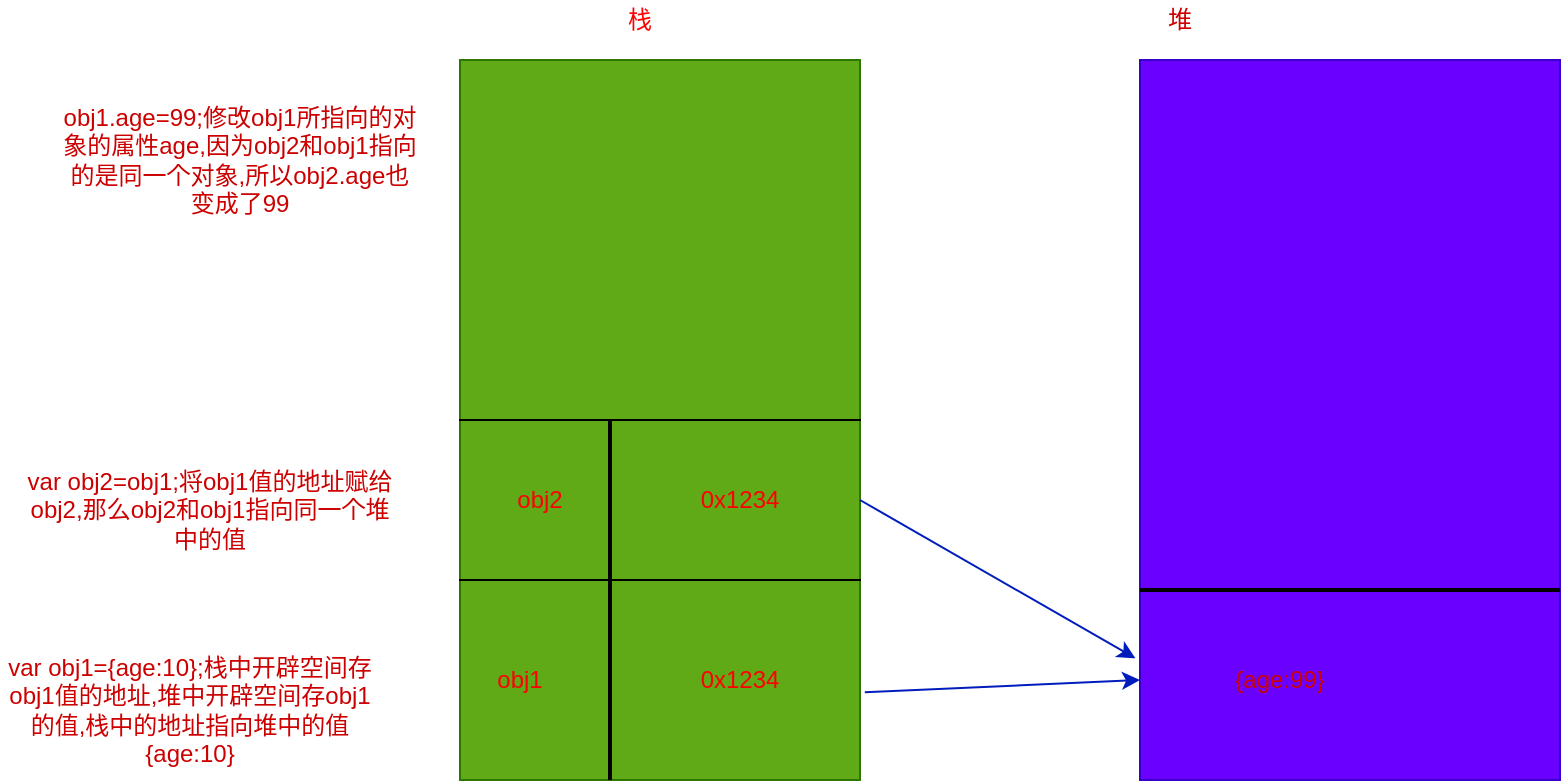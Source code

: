 <mxfile>
    <diagram id="UgLNJtqS2j5DKDAvNQrG" name="第 1 页">
        <mxGraphModel dx="813" dy="840" grid="1" gridSize="10" guides="1" tooltips="1" connect="1" arrows="1" fold="1" page="0" pageScale="1" pageWidth="827" pageHeight="1169" background="#ffffff" math="0" shadow="0">
            <root>
                <mxCell id="0"/>
                <mxCell id="1" parent="0"/>
                <mxCell id="3" value="" style="rounded=0;whiteSpace=wrap;html=1;fillColor=#60a917;strokeColor=#2D7600;fontColor=#ffffff;" parent="1" vertex="1">
                    <mxGeometry x="280" width="200" height="360" as="geometry"/>
                </mxCell>
                <mxCell id="4" value="" style="shape=partialRectangle;whiteSpace=wrap;html=1;left=0;right=0;fillColor=none;" parent="1" vertex="1">
                    <mxGeometry x="280" y="180" width="200" height="80" as="geometry"/>
                </mxCell>
                <mxCell id="5" value="" style="line;strokeWidth=2;direction=south;html=1;" parent="1" vertex="1">
                    <mxGeometry x="350" y="180" width="10" height="180" as="geometry"/>
                </mxCell>
                <mxCell id="6" value="obj1" style="text;html=1;strokeColor=none;fillColor=none;align=center;verticalAlign=middle;whiteSpace=wrap;rounded=0;fontSize=12;fontColor=#FF0000;" parent="1" vertex="1">
                    <mxGeometry x="290" y="300" width="40" height="20" as="geometry"/>
                </mxCell>
                <mxCell id="7" value="0x1234" style="text;html=1;strokeColor=none;fillColor=none;align=center;verticalAlign=middle;whiteSpace=wrap;rounded=0;fontSize=12;fontColor=#FF0000;" parent="1" vertex="1">
                    <mxGeometry x="400" y="300" width="40" height="20" as="geometry"/>
                </mxCell>
                <mxCell id="8" value="栈" style="text;html=1;strokeColor=none;fillColor=none;align=center;verticalAlign=middle;whiteSpace=wrap;rounded=0;fontSize=12;fontColor=#FF0000;" parent="1" vertex="1">
                    <mxGeometry x="350" y="-30" width="40" height="20" as="geometry"/>
                </mxCell>
                <mxCell id="9" value="obj2" style="text;html=1;strokeColor=none;fillColor=none;align=center;verticalAlign=middle;whiteSpace=wrap;rounded=0;fontSize=12;fontColor=#FF0000;" parent="1" vertex="1">
                    <mxGeometry x="300" y="210" width="40" height="20" as="geometry"/>
                </mxCell>
                <mxCell id="10" value="0x1234" style="text;html=1;strokeColor=none;fillColor=none;align=center;verticalAlign=middle;whiteSpace=wrap;rounded=0;fontSize=12;fontColor=#FF0000;" parent="1" vertex="1">
                    <mxGeometry x="400" y="210" width="40" height="20" as="geometry"/>
                </mxCell>
                <mxCell id="11" value="" style="rounded=0;whiteSpace=wrap;html=1;fillColor=#6a00ff;strokeColor=#3700CC;fontColor=#ffffff;" parent="1" vertex="1">
                    <mxGeometry x="620" width="210" height="360" as="geometry"/>
                </mxCell>
                <mxCell id="12" value="堆" style="text;html=1;strokeColor=none;fillColor=none;align=center;verticalAlign=middle;whiteSpace=wrap;rounded=0;fontColor=#CC0000;" parent="1" vertex="1">
                    <mxGeometry x="620" y="-30" width="40" height="20" as="geometry"/>
                </mxCell>
                <mxCell id="13" value="" style="line;strokeWidth=2;html=1;fontColor=#CC0000;" parent="1" vertex="1">
                    <mxGeometry x="620" y="260" width="210" height="10" as="geometry"/>
                </mxCell>
                <mxCell id="21" value="var obj1={age:10};栈中开辟空间存obj1值的地址,堆中开辟空间存obj1的值,栈中的地址指向堆中的值{age:10}" style="text;html=1;strokeColor=none;fillColor=none;align=center;verticalAlign=middle;whiteSpace=wrap;rounded=0;fontColor=#CC0000;" parent="1" vertex="1">
                    <mxGeometry x="50" y="300" width="190" height="50" as="geometry"/>
                </mxCell>
                <mxCell id="22" value="var obj2=obj1;将obj1值的地址赋给obj2,那么obj2和obj1指向同一个堆中的值" style="text;html=1;strokeColor=none;fillColor=none;align=center;verticalAlign=middle;whiteSpace=wrap;rounded=0;fontColor=#CC0000;" parent="1" vertex="1">
                    <mxGeometry x="60" y="200" width="190" height="50" as="geometry"/>
                </mxCell>
                <mxCell id="23" value="" style="endArrow=classic;html=1;fontColor=#CC0000;exitX=1.012;exitY=0.878;exitDx=0;exitDy=0;exitPerimeter=0;labelBackgroundColor=none;fillColor=#0050ef;strokeColor=#001DBC;" parent="1" source="3" edge="1">
                    <mxGeometry width="50" height="50" relative="1" as="geometry">
                        <mxPoint x="370" y="190" as="sourcePoint"/>
                        <mxPoint x="620" y="310" as="targetPoint"/>
                    </mxGeometry>
                </mxCell>
                <mxCell id="24" value="" style="endArrow=classic;html=1;fontColor=#CC0000;exitX=1;exitY=0.5;exitDx=0;exitDy=0;labelBackgroundColor=none;fillColor=#0050ef;strokeColor=#001DBC;entryX=-0.011;entryY=0.831;entryDx=0;entryDy=0;entryPerimeter=0;" parent="1" source="4" target="11" edge="1">
                    <mxGeometry width="50" height="50" relative="1" as="geometry">
                        <mxPoint x="492.4" y="326.08" as="sourcePoint"/>
                        <mxPoint x="630" y="320" as="targetPoint"/>
                    </mxGeometry>
                </mxCell>
                <mxCell id="25" value="{age:99}" style="text;html=1;strokeColor=none;fillColor=none;align=center;verticalAlign=middle;whiteSpace=wrap;rounded=0;fontColor=#CC0000;" parent="1" vertex="1">
                    <mxGeometry x="670" y="300" width="40" height="20" as="geometry"/>
                </mxCell>
                <mxCell id="26" value="obj1.age=99;修改obj1所指向的对象的属性age,因为obj2和obj1指向的是同一个对象,所以obj2.age也变成了99&lt;br&gt;" style="text;html=1;strokeColor=none;fillColor=none;align=center;verticalAlign=middle;whiteSpace=wrap;rounded=0;fontColor=#CC0000;" parent="1" vertex="1">
                    <mxGeometry x="80" y="20" width="180" height="60" as="geometry"/>
                </mxCell>
            </root>
        </mxGraphModel>
    </diagram>
</mxfile>